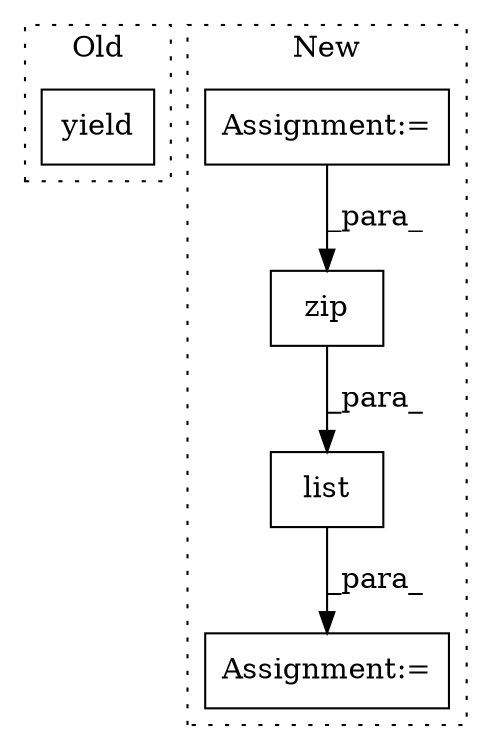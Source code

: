 digraph G {
subgraph cluster0 {
1 [label="yield" a="112" s="17858" l="7" shape="box"];
label = "Old";
style="dotted";
}
subgraph cluster1 {
2 [label="zip" a="32" s="17474,17576" l="4,1" shape="box"];
3 [label="Assignment:=" a="7" s="17453" l="1" shape="box"];
4 [label="list" a="32" s="17469,17577" l="5,1" shape="box"];
5 [label="Assignment:=" a="7" s="17636" l="27" shape="box"];
label = "New";
style="dotted";
}
2 -> 4 [label="_para_"];
4 -> 3 [label="_para_"];
5 -> 2 [label="_para_"];
}